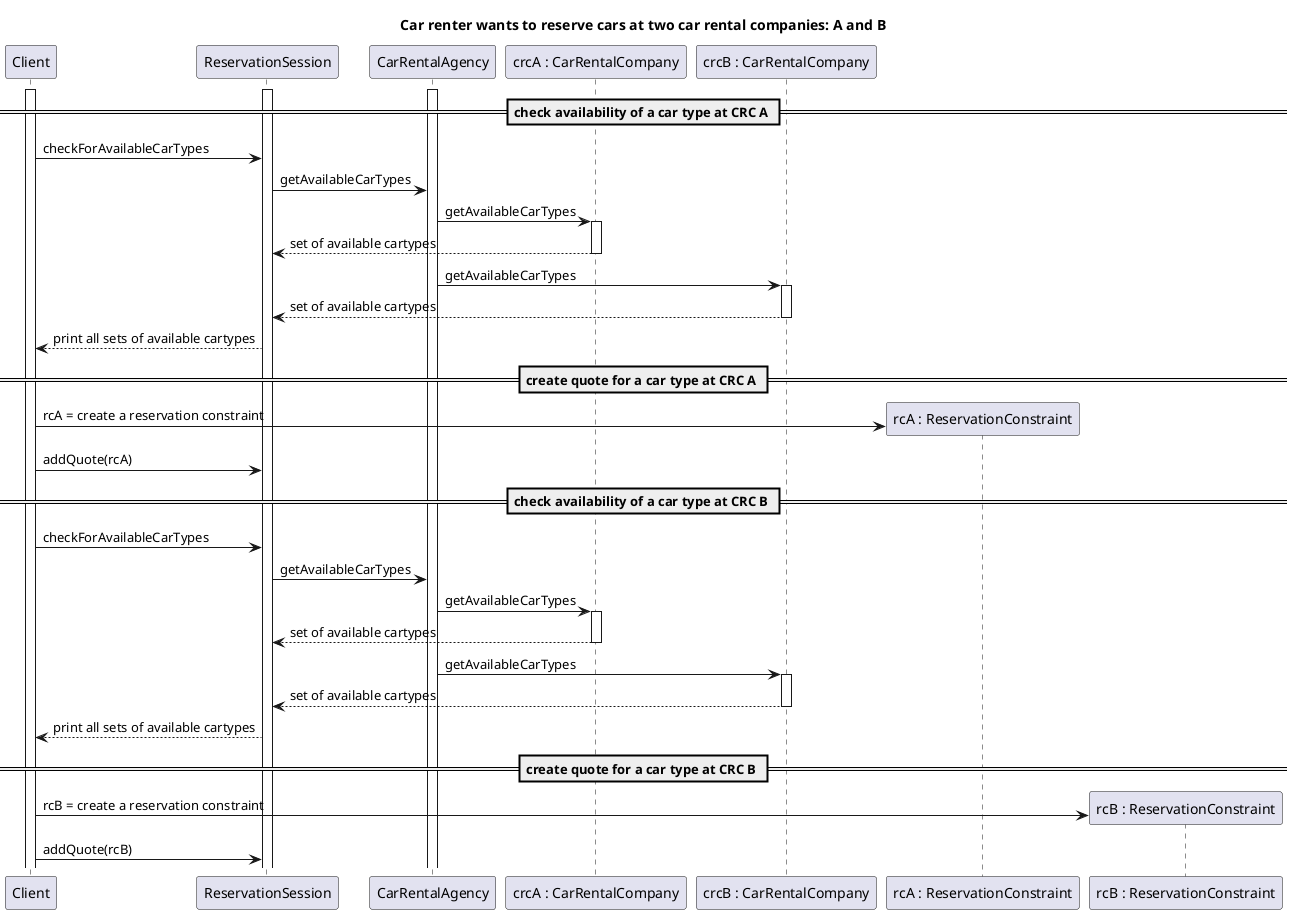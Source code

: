 @startuml
title Car renter wants to reserve cars at two car rental companies: A and B

participant Client
participant ReservationSession
participant CarRentalAgency
participant "crcA : CarRentalCompany" as CarRentalCompanyA
participant "crcB : CarRentalCompany" as CarRentalCompanyB
participant "rcA : ReservationConstraint" as RCA
participant "rcB : ReservationConstraint" as RCB

activate Client
activate ReservationSession
activate CarRentalAgency

== check availability of a car type at CRC A ==
' cartype at company A
Client->ReservationSession: checkForAvailableCarTypes
ReservationSession->CarRentalAgency : getAvailableCarTypes

CarRentalAgency->CarRentalCompanyA : getAvailableCarTypes
activate CarRentalCompanyA
CarRentalCompanyA-->ReservationSession : set of available cartypes
deactivate CarRentalCompanyA
CarRentalAgency->CarRentalCompanyB : getAvailableCarTypes
activate CarRentalCompanyB
CarRentalCompanyB-->ReservationSession : set of available cartypes
deactivate CarRentalCompanyB
ReservationSession-->Client : print all sets of available cartypes

== create quote for a car type at CRC A ==
' TODO eerst ReservationConstraint aanmaken
Client->RCA **: rcA = create a reservation constraint
Client->ReservationSession: addQuote(rcA) 

== check availability of a car type at CRC B ==
' cartype at company B
Client->ReservationSession: checkForAvailableCarTypes

ReservationSession->CarRentalAgency : getAvailableCarTypes 

CarRentalAgency->CarRentalCompanyA : getAvailableCarTypes
activate CarRentalCompanyA
CarRentalCompanyA-->ReservationSession : set of available cartypes
deactivate CarRentalCompanyA
CarRentalAgency->CarRentalCompanyB : getAvailableCarTypes
activate CarRentalCompanyB
CarRentalCompanyB-->ReservationSession : set of available cartypes
deactivate CarRentalCompanyB
ReservationSession-->Client : print all sets of available cartypes

== create quote for a car type at CRC B ==
Client->RCB **: rcB = create a reservation constraint
Client->ReservationSession: addQuote(rcB) 


@enduml
